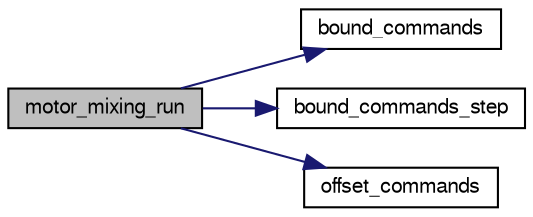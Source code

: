 digraph "motor_mixing_run"
{
  edge [fontname="FreeSans",fontsize="10",labelfontname="FreeSans",labelfontsize="10"];
  node [fontname="FreeSans",fontsize="10",shape=record];
  rankdir="LR";
  Node1 [label="motor_mixing_run",height=0.2,width=0.4,color="black", fillcolor="grey75", style="filled", fontcolor="black"];
  Node1 -> Node2 [color="midnightblue",fontsize="10",style="solid",fontname="FreeSans"];
  Node2 [label="bound_commands",height=0.2,width=0.4,color="black", fillcolor="white", style="filled",URL="$motor__mixing_8c.html#ad73ee7ccd2962e63ce77477f90e6d0ca"];
  Node1 -> Node3 [color="midnightblue",fontsize="10",style="solid",fontname="FreeSans"];
  Node3 [label="bound_commands_step",height=0.2,width=0.4,color="black", fillcolor="white", style="filled",URL="$motor__mixing_8c.html#a32824363dfc8e0863aa3f6160c50c537"];
  Node1 -> Node4 [color="midnightblue",fontsize="10",style="solid",fontname="FreeSans"];
  Node4 [label="offset_commands",height=0.2,width=0.4,color="black", fillcolor="white", style="filled",URL="$motor__mixing_8c.html#a04fd0bea41cfac070770a7725f19154a"];
}
